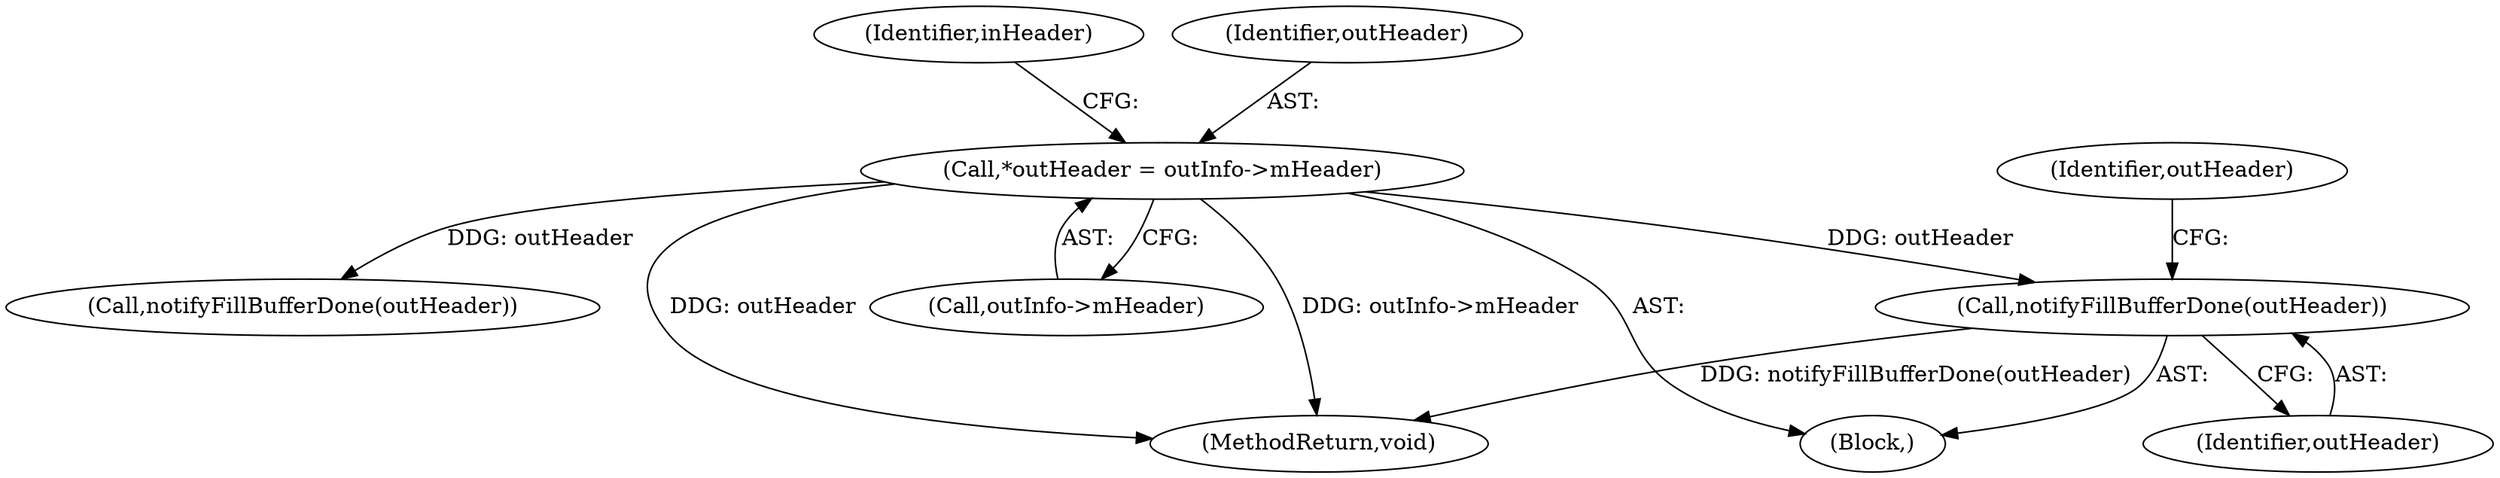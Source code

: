 digraph "0_Android_7cea5cb64b83d690fe02bc210bbdf08f5a87636f_0@pointer" {
"1000337" [label="(Call,notifyFillBufferDone(outHeader))"];
"1000142" [label="(Call,*outHeader = outInfo->mHeader)"];
"1000150" [label="(Identifier,inHeader)"];
"1000342" [label="(MethodReturn,void)"];
"1000340" [label="(Identifier,outHeader)"];
"1000180" [label="(Call,notifyFillBufferDone(outHeader))"];
"1000143" [label="(Identifier,outHeader)"];
"1000337" [label="(Call,notifyFillBufferDone(outHeader))"];
"1000124" [label="(Block,)"];
"1000144" [label="(Call,outInfo->mHeader)"];
"1000142" [label="(Call,*outHeader = outInfo->mHeader)"];
"1000338" [label="(Identifier,outHeader)"];
"1000337" -> "1000124"  [label="AST: "];
"1000337" -> "1000338"  [label="CFG: "];
"1000338" -> "1000337"  [label="AST: "];
"1000340" -> "1000337"  [label="CFG: "];
"1000337" -> "1000342"  [label="DDG: notifyFillBufferDone(outHeader)"];
"1000142" -> "1000337"  [label="DDG: outHeader"];
"1000142" -> "1000124"  [label="AST: "];
"1000142" -> "1000144"  [label="CFG: "];
"1000143" -> "1000142"  [label="AST: "];
"1000144" -> "1000142"  [label="AST: "];
"1000150" -> "1000142"  [label="CFG: "];
"1000142" -> "1000342"  [label="DDG: outInfo->mHeader"];
"1000142" -> "1000342"  [label="DDG: outHeader"];
"1000142" -> "1000180"  [label="DDG: outHeader"];
}
